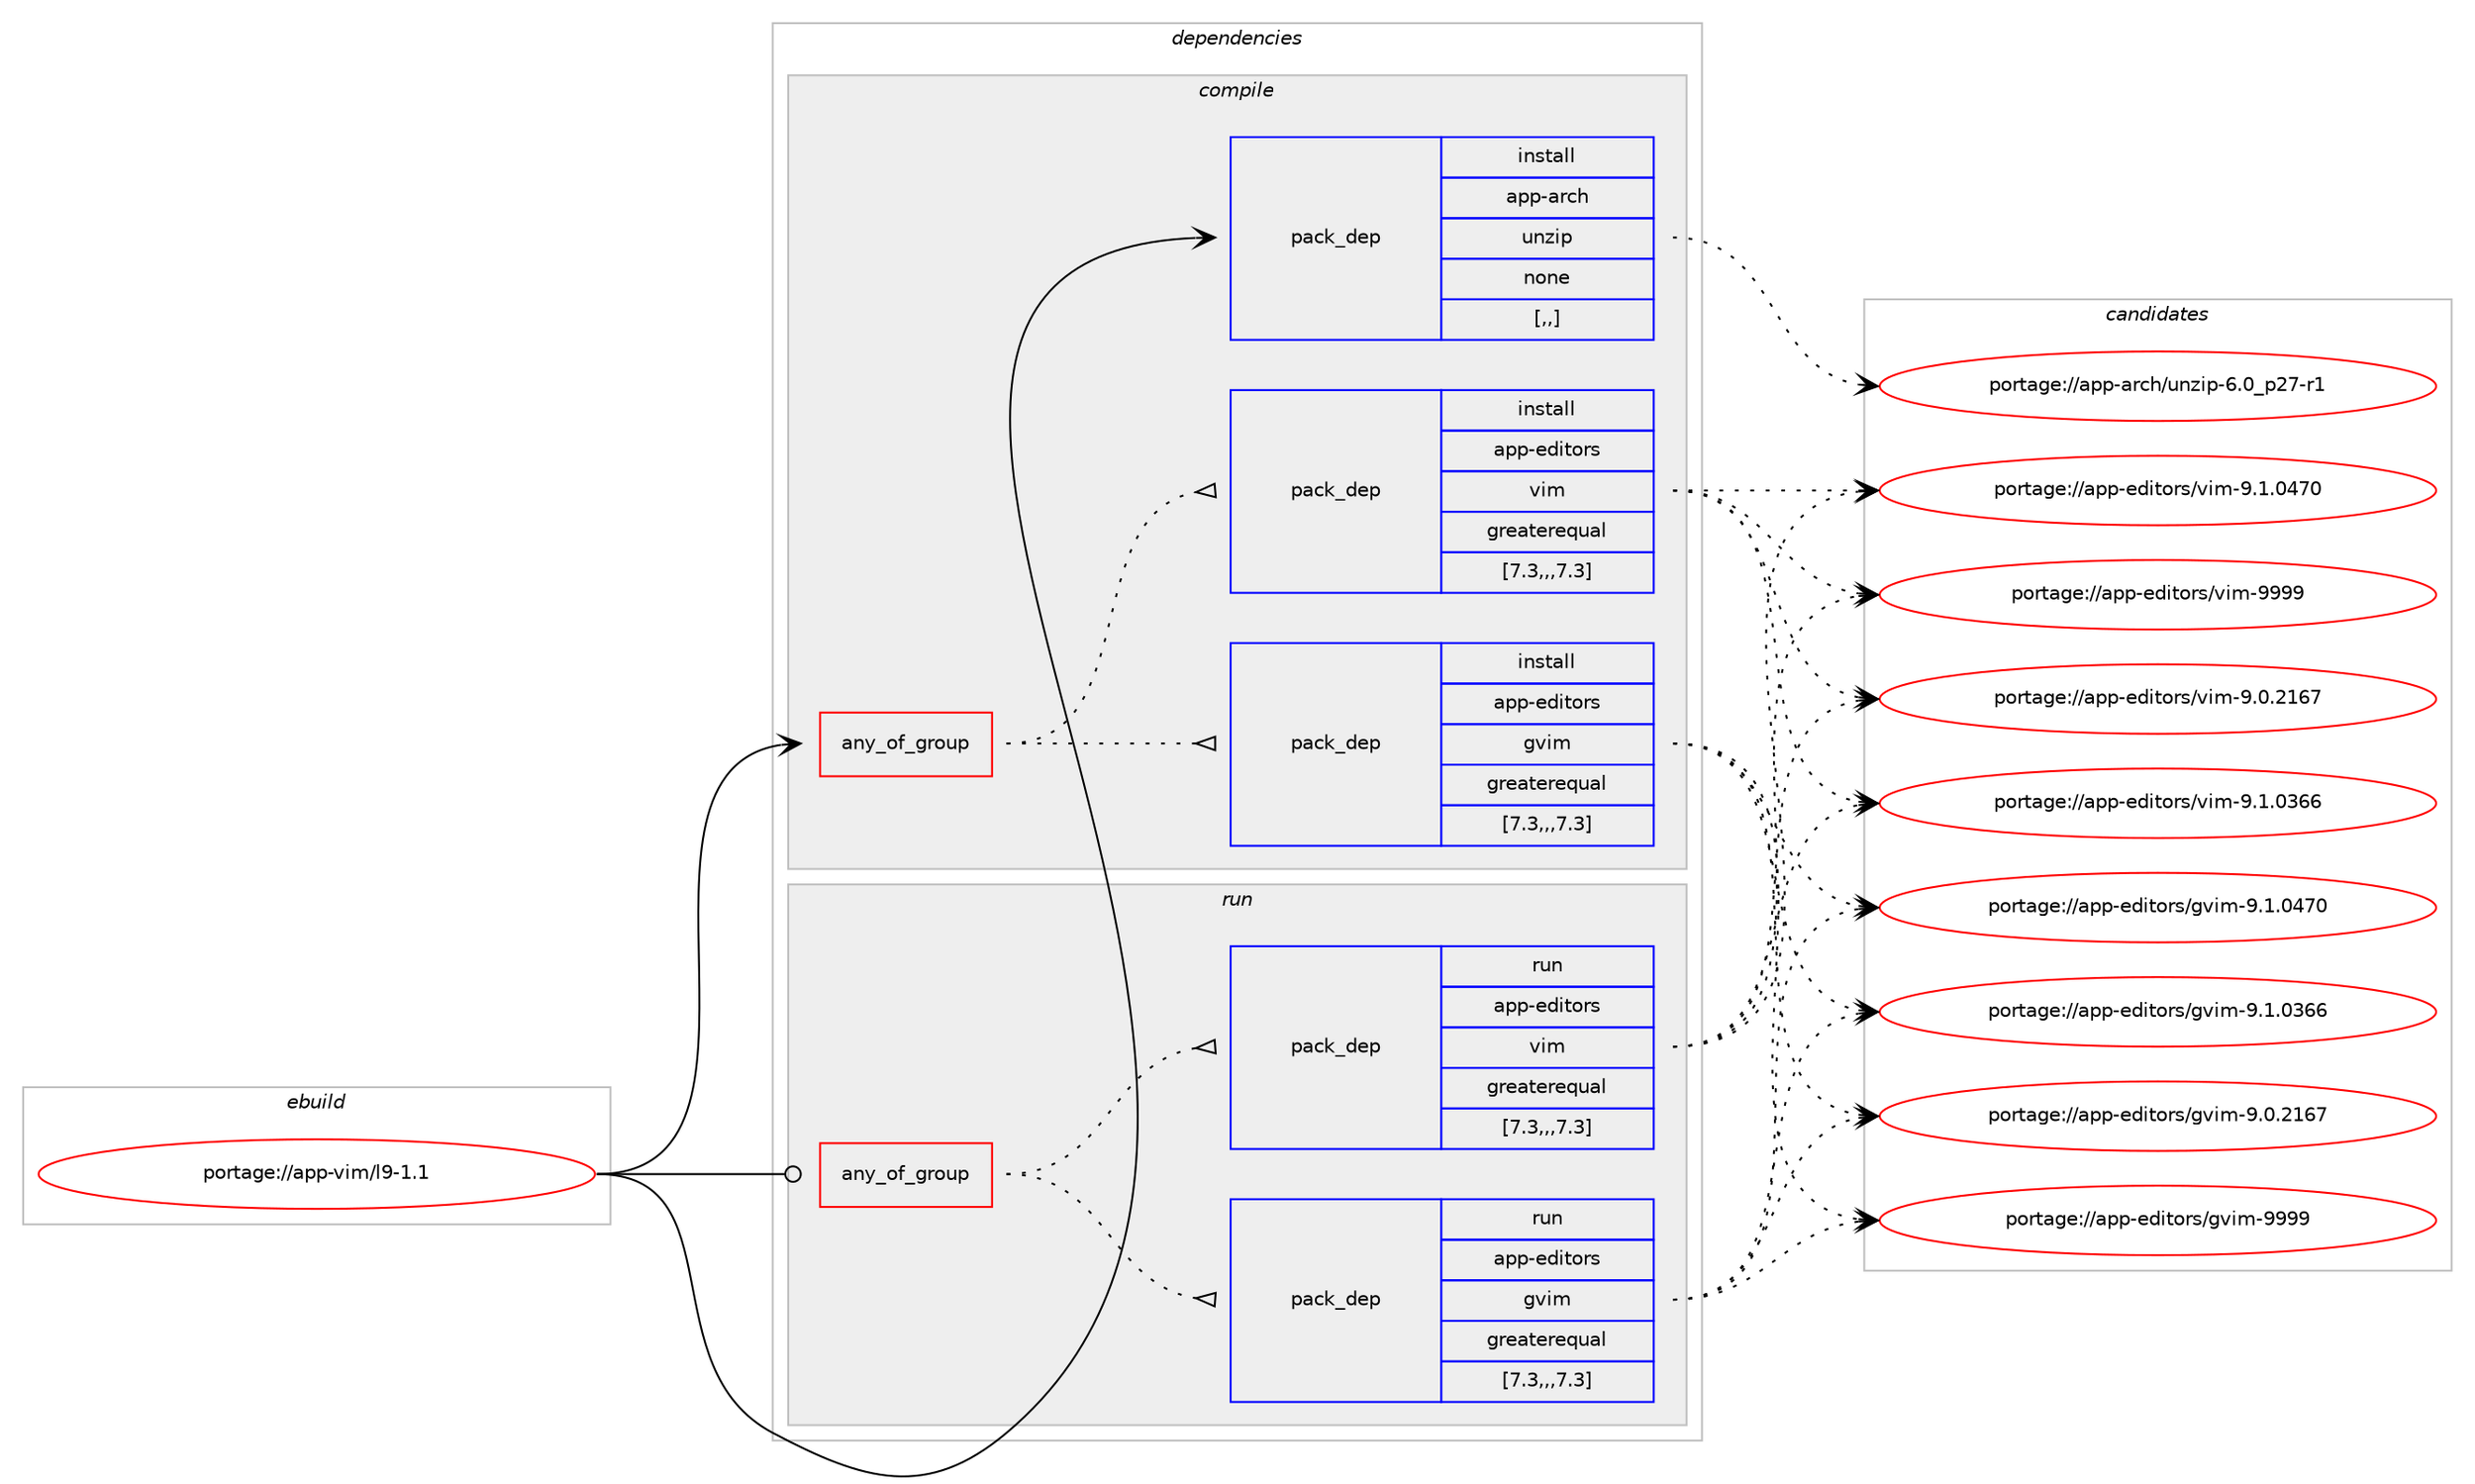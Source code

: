 digraph prolog {

# *************
# Graph options
# *************

newrank=true;
concentrate=true;
compound=true;
graph [rankdir=LR,fontname=Helvetica,fontsize=10,ranksep=1.5];#, ranksep=2.5, nodesep=0.2];
edge  [arrowhead=vee];
node  [fontname=Helvetica,fontsize=10];

# **********
# The ebuild
# **********

subgraph cluster_leftcol {
color=gray;
label=<<i>ebuild</i>>;
id [label="portage://app-vim/l9-1.1", color=red, width=4, href="../app-vim/l9-1.1.svg"];
}

# ****************
# The dependencies
# ****************

subgraph cluster_midcol {
color=gray;
label=<<i>dependencies</i>>;
subgraph cluster_compile {
fillcolor="#eeeeee";
style=filled;
label=<<i>compile</i>>;
subgraph any631 {
dependency61886 [label=<<TABLE BORDER="0" CELLBORDER="1" CELLSPACING="0" CELLPADDING="4"><TR><TD CELLPADDING="10">any_of_group</TD></TR></TABLE>>, shape=none, color=red];subgraph pack44697 {
dependency61887 [label=<<TABLE BORDER="0" CELLBORDER="1" CELLSPACING="0" CELLPADDING="4" WIDTH="220"><TR><TD ROWSPAN="6" CELLPADDING="30">pack_dep</TD></TR><TR><TD WIDTH="110">install</TD></TR><TR><TD>app-editors</TD></TR><TR><TD>vim</TD></TR><TR><TD>greaterequal</TD></TR><TR><TD>[7.3,,,7.3]</TD></TR></TABLE>>, shape=none, color=blue];
}
dependency61886:e -> dependency61887:w [weight=20,style="dotted",arrowhead="oinv"];
subgraph pack44698 {
dependency61888 [label=<<TABLE BORDER="0" CELLBORDER="1" CELLSPACING="0" CELLPADDING="4" WIDTH="220"><TR><TD ROWSPAN="6" CELLPADDING="30">pack_dep</TD></TR><TR><TD WIDTH="110">install</TD></TR><TR><TD>app-editors</TD></TR><TR><TD>gvim</TD></TR><TR><TD>greaterequal</TD></TR><TR><TD>[7.3,,,7.3]</TD></TR></TABLE>>, shape=none, color=blue];
}
dependency61886:e -> dependency61888:w [weight=20,style="dotted",arrowhead="oinv"];
}
id:e -> dependency61886:w [weight=20,style="solid",arrowhead="vee"];
subgraph pack44699 {
dependency61889 [label=<<TABLE BORDER="0" CELLBORDER="1" CELLSPACING="0" CELLPADDING="4" WIDTH="220"><TR><TD ROWSPAN="6" CELLPADDING="30">pack_dep</TD></TR><TR><TD WIDTH="110">install</TD></TR><TR><TD>app-arch</TD></TR><TR><TD>unzip</TD></TR><TR><TD>none</TD></TR><TR><TD>[,,]</TD></TR></TABLE>>, shape=none, color=blue];
}
id:e -> dependency61889:w [weight=20,style="solid",arrowhead="vee"];
}
subgraph cluster_compileandrun {
fillcolor="#eeeeee";
style=filled;
label=<<i>compile and run</i>>;
}
subgraph cluster_run {
fillcolor="#eeeeee";
style=filled;
label=<<i>run</i>>;
subgraph any632 {
dependency61890 [label=<<TABLE BORDER="0" CELLBORDER="1" CELLSPACING="0" CELLPADDING="4"><TR><TD CELLPADDING="10">any_of_group</TD></TR></TABLE>>, shape=none, color=red];subgraph pack44700 {
dependency61891 [label=<<TABLE BORDER="0" CELLBORDER="1" CELLSPACING="0" CELLPADDING="4" WIDTH="220"><TR><TD ROWSPAN="6" CELLPADDING="30">pack_dep</TD></TR><TR><TD WIDTH="110">run</TD></TR><TR><TD>app-editors</TD></TR><TR><TD>vim</TD></TR><TR><TD>greaterequal</TD></TR><TR><TD>[7.3,,,7.3]</TD></TR></TABLE>>, shape=none, color=blue];
}
dependency61890:e -> dependency61891:w [weight=20,style="dotted",arrowhead="oinv"];
subgraph pack44701 {
dependency61892 [label=<<TABLE BORDER="0" CELLBORDER="1" CELLSPACING="0" CELLPADDING="4" WIDTH="220"><TR><TD ROWSPAN="6" CELLPADDING="30">pack_dep</TD></TR><TR><TD WIDTH="110">run</TD></TR><TR><TD>app-editors</TD></TR><TR><TD>gvim</TD></TR><TR><TD>greaterequal</TD></TR><TR><TD>[7.3,,,7.3]</TD></TR></TABLE>>, shape=none, color=blue];
}
dependency61890:e -> dependency61892:w [weight=20,style="dotted",arrowhead="oinv"];
}
id:e -> dependency61890:w [weight=20,style="solid",arrowhead="odot"];
}
}

# **************
# The candidates
# **************

subgraph cluster_choices {
rank=same;
color=gray;
label=<<i>candidates</i>>;

subgraph choice44697 {
color=black;
nodesep=1;
choice9711211245101100105116111114115471181051094557575757 [label="portage://app-editors/vim-9999", color=red, width=4,href="../app-editors/vim-9999.svg"];
choice971121124510110010511611111411547118105109455746494648525548 [label="portage://app-editors/vim-9.1.0470", color=red, width=4,href="../app-editors/vim-9.1.0470.svg"];
choice971121124510110010511611111411547118105109455746494648515454 [label="portage://app-editors/vim-9.1.0366", color=red, width=4,href="../app-editors/vim-9.1.0366.svg"];
choice971121124510110010511611111411547118105109455746484650495455 [label="portage://app-editors/vim-9.0.2167", color=red, width=4,href="../app-editors/vim-9.0.2167.svg"];
dependency61887:e -> choice9711211245101100105116111114115471181051094557575757:w [style=dotted,weight="100"];
dependency61887:e -> choice971121124510110010511611111411547118105109455746494648525548:w [style=dotted,weight="100"];
dependency61887:e -> choice971121124510110010511611111411547118105109455746494648515454:w [style=dotted,weight="100"];
dependency61887:e -> choice971121124510110010511611111411547118105109455746484650495455:w [style=dotted,weight="100"];
}
subgraph choice44698 {
color=black;
nodesep=1;
choice9711211245101100105116111114115471031181051094557575757 [label="portage://app-editors/gvim-9999", color=red, width=4,href="../app-editors/gvim-9999.svg"];
choice971121124510110010511611111411547103118105109455746494648525548 [label="portage://app-editors/gvim-9.1.0470", color=red, width=4,href="../app-editors/gvim-9.1.0470.svg"];
choice971121124510110010511611111411547103118105109455746494648515454 [label="portage://app-editors/gvim-9.1.0366", color=red, width=4,href="../app-editors/gvim-9.1.0366.svg"];
choice971121124510110010511611111411547103118105109455746484650495455 [label="portage://app-editors/gvim-9.0.2167", color=red, width=4,href="../app-editors/gvim-9.0.2167.svg"];
dependency61888:e -> choice9711211245101100105116111114115471031181051094557575757:w [style=dotted,weight="100"];
dependency61888:e -> choice971121124510110010511611111411547103118105109455746494648525548:w [style=dotted,weight="100"];
dependency61888:e -> choice971121124510110010511611111411547103118105109455746494648515454:w [style=dotted,weight="100"];
dependency61888:e -> choice971121124510110010511611111411547103118105109455746484650495455:w [style=dotted,weight="100"];
}
subgraph choice44699 {
color=black;
nodesep=1;
choice9711211245971149910447117110122105112455446489511250554511449 [label="portage://app-arch/unzip-6.0_p27-r1", color=red, width=4,href="../app-arch/unzip-6.0_p27-r1.svg"];
dependency61889:e -> choice9711211245971149910447117110122105112455446489511250554511449:w [style=dotted,weight="100"];
}
subgraph choice44700 {
color=black;
nodesep=1;
choice9711211245101100105116111114115471181051094557575757 [label="portage://app-editors/vim-9999", color=red, width=4,href="../app-editors/vim-9999.svg"];
choice971121124510110010511611111411547118105109455746494648525548 [label="portage://app-editors/vim-9.1.0470", color=red, width=4,href="../app-editors/vim-9.1.0470.svg"];
choice971121124510110010511611111411547118105109455746494648515454 [label="portage://app-editors/vim-9.1.0366", color=red, width=4,href="../app-editors/vim-9.1.0366.svg"];
choice971121124510110010511611111411547118105109455746484650495455 [label="portage://app-editors/vim-9.0.2167", color=red, width=4,href="../app-editors/vim-9.0.2167.svg"];
dependency61891:e -> choice9711211245101100105116111114115471181051094557575757:w [style=dotted,weight="100"];
dependency61891:e -> choice971121124510110010511611111411547118105109455746494648525548:w [style=dotted,weight="100"];
dependency61891:e -> choice971121124510110010511611111411547118105109455746494648515454:w [style=dotted,weight="100"];
dependency61891:e -> choice971121124510110010511611111411547118105109455746484650495455:w [style=dotted,weight="100"];
}
subgraph choice44701 {
color=black;
nodesep=1;
choice9711211245101100105116111114115471031181051094557575757 [label="portage://app-editors/gvim-9999", color=red, width=4,href="../app-editors/gvim-9999.svg"];
choice971121124510110010511611111411547103118105109455746494648525548 [label="portage://app-editors/gvim-9.1.0470", color=red, width=4,href="../app-editors/gvim-9.1.0470.svg"];
choice971121124510110010511611111411547103118105109455746494648515454 [label="portage://app-editors/gvim-9.1.0366", color=red, width=4,href="../app-editors/gvim-9.1.0366.svg"];
choice971121124510110010511611111411547103118105109455746484650495455 [label="portage://app-editors/gvim-9.0.2167", color=red, width=4,href="../app-editors/gvim-9.0.2167.svg"];
dependency61892:e -> choice9711211245101100105116111114115471031181051094557575757:w [style=dotted,weight="100"];
dependency61892:e -> choice971121124510110010511611111411547103118105109455746494648525548:w [style=dotted,weight="100"];
dependency61892:e -> choice971121124510110010511611111411547103118105109455746494648515454:w [style=dotted,weight="100"];
dependency61892:e -> choice971121124510110010511611111411547103118105109455746484650495455:w [style=dotted,weight="100"];
}
}

}
